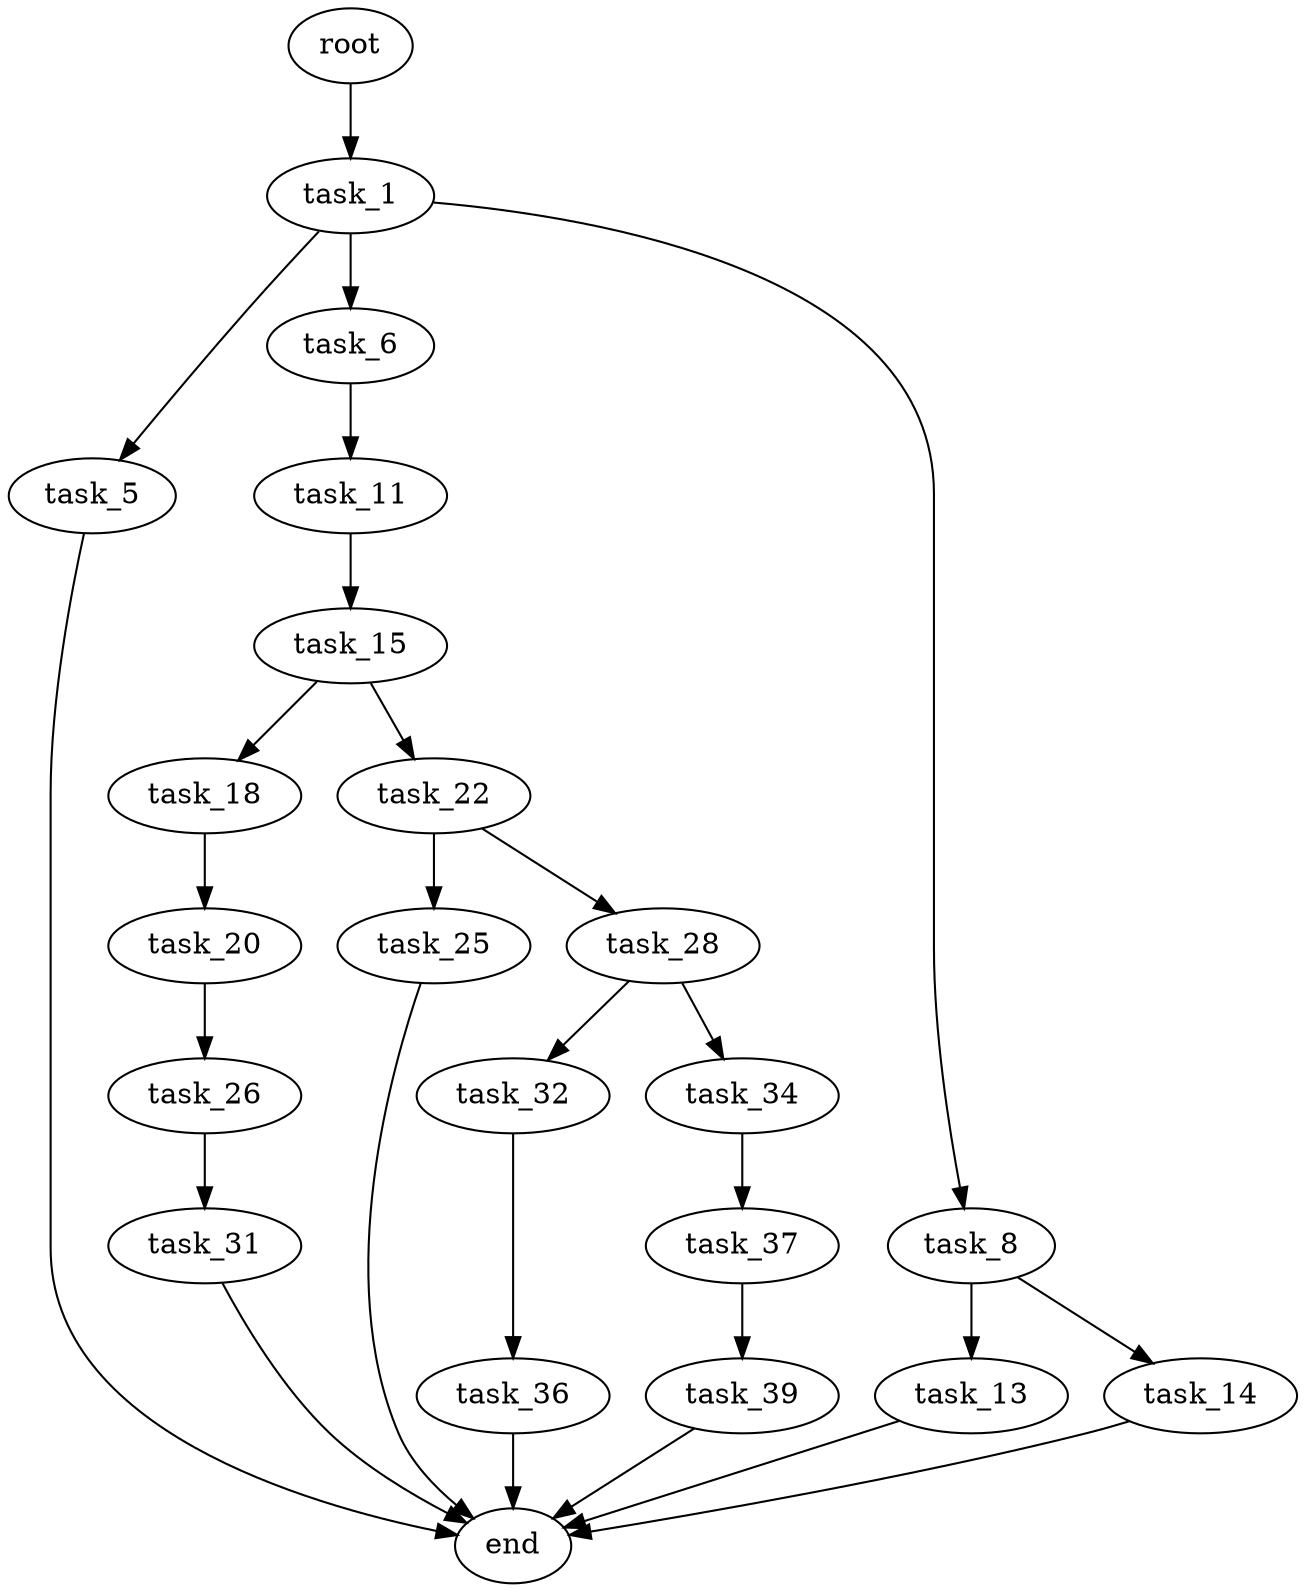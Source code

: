 digraph G {
  root [size="0.000000"];
  task_1 [size="368293445632.000000"];
  task_5 [size="28991029248.000000"];
  task_6 [size="23891363023.000000"];
  task_8 [size="8589934592.000000"];
  task_11 [size="98252638911.000000"];
  task_13 [size="231928233984.000000"];
  task_14 [size="782757789696.000000"];
  task_15 [size="29546988077.000000"];
  task_18 [size="7181944268.000000"];
  task_20 [size="11473256044.000000"];
  task_22 [size="1387497080.000000"];
  task_25 [size="782757789696.000000"];
  task_26 [size="28991029248.000000"];
  task_28 [size="303534387834.000000"];
  task_31 [size="2838912769.000000"];
  task_32 [size="694905944874.000000"];
  task_34 [size="28991029248.000000"];
  task_36 [size="30766063041.000000"];
  task_37 [size="160965843685.000000"];
  task_39 [size="782757789696.000000"];
  end [size="0.000000"];

  root -> task_1 [size="1.000000"];
  task_1 -> task_5 [size="411041792.000000"];
  task_1 -> task_6 [size="411041792.000000"];
  task_1 -> task_8 [size="411041792.000000"];
  task_5 -> end [size="1.000000"];
  task_6 -> task_11 [size="679477248.000000"];
  task_8 -> task_13 [size="33554432.000000"];
  task_8 -> task_14 [size="33554432.000000"];
  task_11 -> task_15 [size="134217728.000000"];
  task_13 -> end [size="1.000000"];
  task_14 -> end [size="1.000000"];
  task_15 -> task_18 [size="33554432.000000"];
  task_15 -> task_22 [size="33554432.000000"];
  task_18 -> task_20 [size="209715200.000000"];
  task_20 -> task_26 [size="301989888.000000"];
  task_22 -> task_25 [size="33554432.000000"];
  task_22 -> task_28 [size="33554432.000000"];
  task_25 -> end [size="1.000000"];
  task_26 -> task_31 [size="75497472.000000"];
  task_28 -> task_32 [size="411041792.000000"];
  task_28 -> task_34 [size="411041792.000000"];
  task_31 -> end [size="1.000000"];
  task_32 -> task_36 [size="679477248.000000"];
  task_34 -> task_37 [size="75497472.000000"];
  task_36 -> end [size="1.000000"];
  task_37 -> task_39 [size="536870912.000000"];
  task_39 -> end [size="1.000000"];
}
